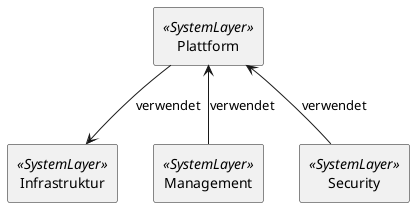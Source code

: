 @startuml

skinparam monochrome true
skinparam componentStyle uml2






show stereotype

rectangle Plattform as "Plattform" <<SystemLayer>> {
}

rectangle Infrastruktur as "Infrastruktur" <<SystemLayer>> {
}
rectangle Management as "Management" <<SystemLayer>> {
}
rectangle Security as "Security" <<SystemLayer>> {
}
Plattform -down-> Infrastruktur : verwendet 
Management -up-> Plattform : verwendet
Security -up-> Plattform : verwendet

' Begin Protected Region [[layouting]]

' End Protected Region   [[layouting]]
@enduml
' Actifsource ID=[dc5bfacd-eaac-11e8-88d3-bfc6b992bdec,f34bb64c-0e18-11e9-8b4c-f9aec93d8b56,Hash]
